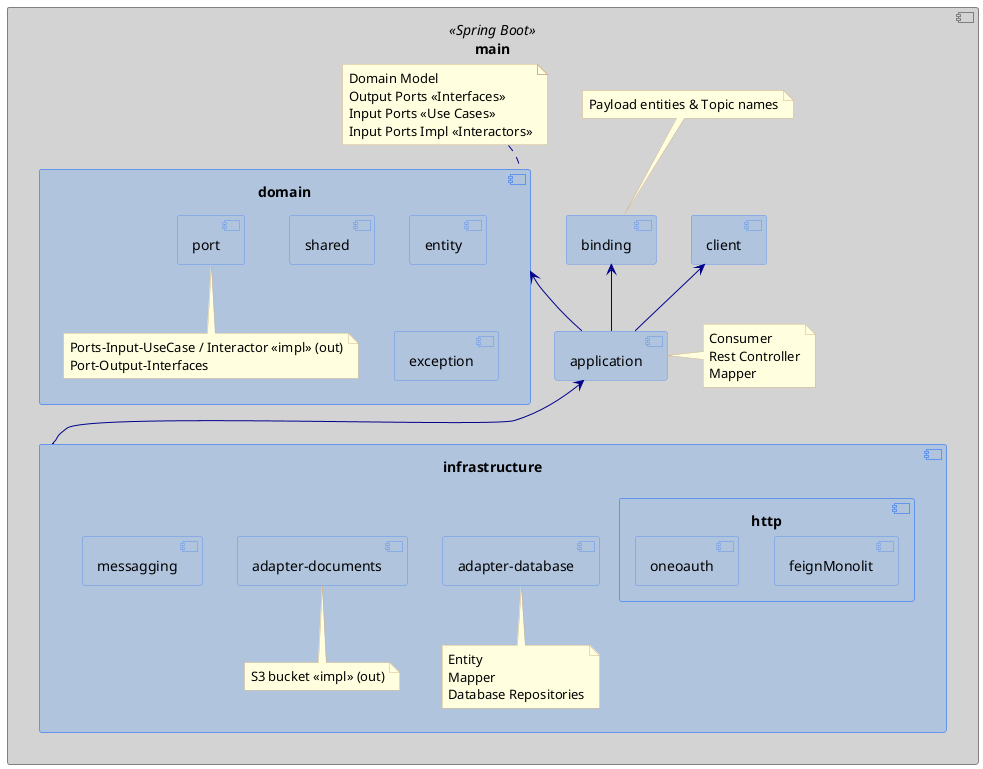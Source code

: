 @startuml

skinparam component<<Spring Boot>> {
    backgroundColor LightGrey
    borderColor Grey
}

skinparam component {
    backgroundColor LightSteelBlue
    borderColor CornflowerBlue
    ArrowColor DarkBlue
}
skinparam note {
    backgroundColor LightYellow
    borderColor Tan
}

component [main] <<Spring Boot>> as main {
  component [domain] as domain {
    component [shared] as shared
    component [entity] as entity
    component [exception] as exception
    component [port] as port
      note bottom of port
        Ports-Input-UseCase / Interactor <<impl>> (out)
        Port-Output-Interfaces
      end note
   }
  component [binding] as binding
    note top of binding
      Payload entities & Topic names
    end note
  component [client] as client
  component [application] as application
  component [infrastructure] as infrastructure {
    component [adapter-database] as adapterDatabase
      note bottom of adapterDatabase
        Entity
        Mapper
        Database Repositories
      end note
    component [adapter-documents] as adapterDocuments
      note bottom of adapterDocuments
        S3 bucket <<impl>> (out)
      end note
    component [http] as http {
      component feignMonolit
      component oneoauth as oneoauth
    }
    component [messagging] as messagging
  }

  application -up-> client
  application -up-> domain
  application -up-> binding
  infrastructure -up-> application


  note top of domain
  Domain Model
  Output Ports <<Interfaces>>
  Input Ports <<Use Cases>>
  Input Ports Impl <<Interactors>>
  end note

  note right of application
  Consumer
  Rest Controller
  Mapper
  end note

}
@enduml
